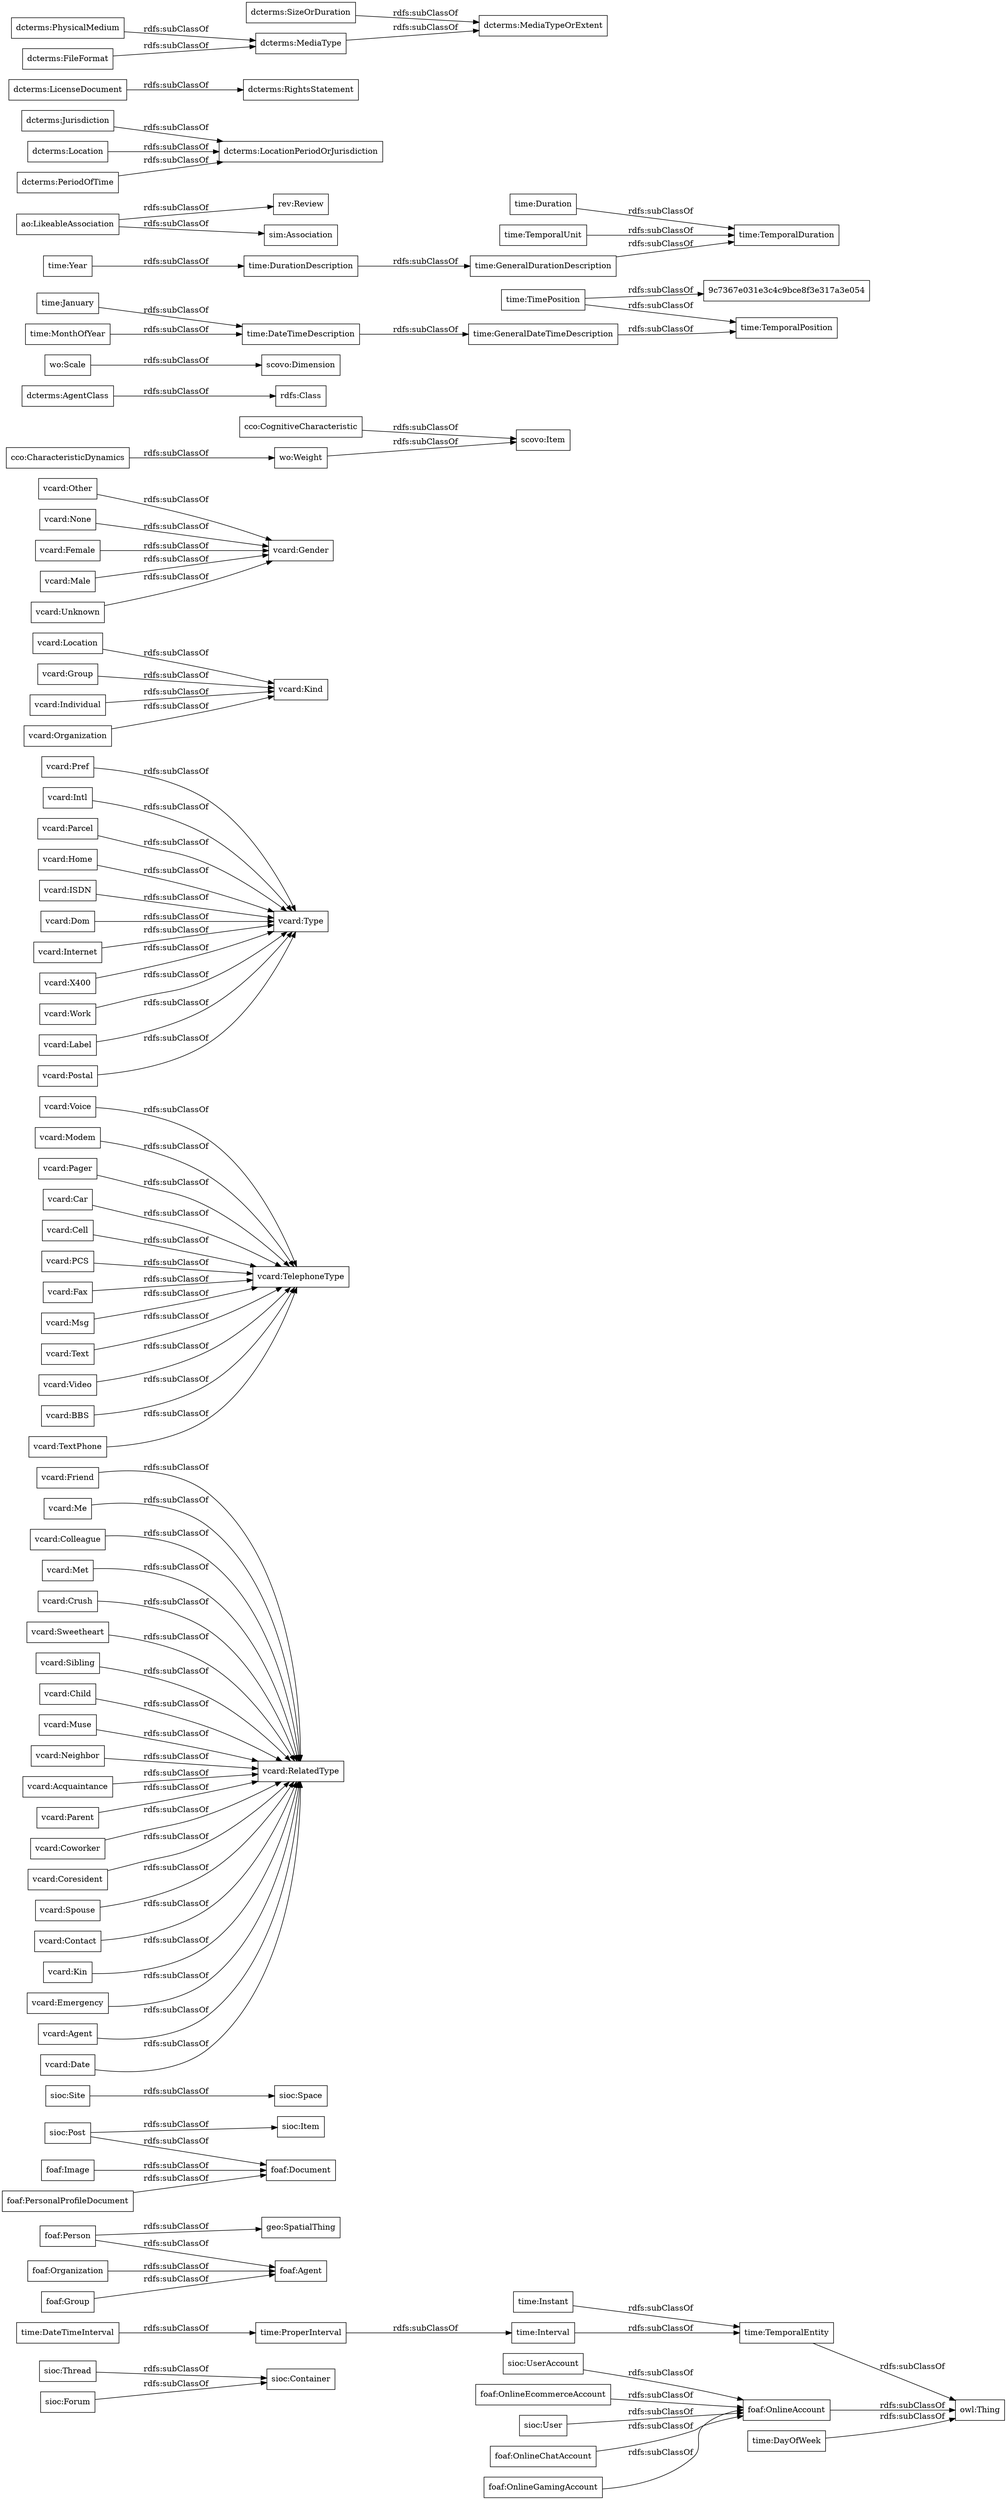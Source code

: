 digraph ar2dtool_diagram { 
rankdir=LR;
size="1000"
node [shape = rectangle, color="black"]; "sioc:Thread" "sioc:UserAccount" "foaf:Agent" "sioc:Post" "sioc:Item" "sioc:Space" "foaf:Document" "sioc:Site" "foaf:OnlineAccount" "sioc:Container" "sioc:Forum" "vcard:Friend" "vcard:Voice" "vcard:Me" "vcard:Colleague" "vcard:Modem" "vcard:Pref" "vcard:Met" "vcard:Pager" "vcard:Car" "vcard:Crush" "vcard:Cell" "vcard:Intl" "vcard:Parcel" "vcard:Kind" "vcard:Home" "vcard:ISDN" "vcard:Other" "vcard:Sweetheart" "vcard:Sibling" "vcard:Child" "vcard:Type" "vcard:Gender" "vcard:Dom" "vcard:PCS" "vcard:Fax" "vcard:Location" "vcard:Muse" "vcard:RelatedType" "vcard:Internet" "vcard:X400" "vcard:Neighbor" "vcard:None" "vcard:Acquaintance" "vcard:Parent" "vcard:TelephoneType" "vcard:Msg" "vcard:Female" "vcard:Work" "vcard:Text" "vcard:Label" "vcard:Coworker" "vcard:Male" "vcard:Group" "vcard:Coresident" "vcard:Unknown" "vcard:Postal" "vcard:Spouse" "vcard:Contact" "vcard:Kin" "vcard:Video" "vcard:BBS" "vcard:Emergency" "vcard:Agent" "vcard:Individual" "vcard:TextPhone" "vcard:Date" "vcard:Organization" "cco:CognitiveCharacteristic" "cco:CharacteristicDynamics" "foaf:Image" "rdfs:Class" "geo:SpatialThing" "foaf:Person" "foaf:OnlineChatAccount" "foaf:PersonalProfileDocument" "foaf:OnlineGamingAccount" "foaf:Organization" "foaf:Group" "foaf:OnlineEcommerceAccount" "scovo:Dimension" "scovo:Item" "wo:Weight" "wo:Scale" "time:GeneralDateTimeDescription" "time:DateTimeInterval" "time:DurationDescription" "time:TemporalDuration" "time:Duration" "time:GeneralDurationDescription" "time:January" "time:ProperInterval" "9c7367e031e3c4c9bce8f3e317a3e054" "time:TimePosition" "time:TemporalPosition" "time:Interval" "time:TemporalEntity" "time:Year" "time:MonthOfYear" "time:DateTimeDescription" "time:TemporalUnit" "time:Instant" "time:DayOfWeek" "ao:LikeableAssociation" ; /*classes style*/
	"time:DateTimeDescription" -> "time:GeneralDateTimeDescription" [ label = "rdfs:subClassOf" ];
	"dcterms:Jurisdiction" -> "dcterms:LocationPeriodOrJurisdiction" [ label = "rdfs:subClassOf" ];
	"vcard:Car" -> "vcard:TelephoneType" [ label = "rdfs:subClassOf" ];
	"sioc:Thread" -> "sioc:Container" [ label = "rdfs:subClassOf" ];
	"vcard:Individual" -> "vcard:Kind" [ label = "rdfs:subClassOf" ];
	"time:Instant" -> "time:TemporalEntity" [ label = "rdfs:subClassOf" ];
	"vcard:Unknown" -> "vcard:Gender" [ label = "rdfs:subClassOf" ];
	"wo:Scale" -> "scovo:Dimension" [ label = "rdfs:subClassOf" ];
	"vcard:TextPhone" -> "vcard:TelephoneType" [ label = "rdfs:subClassOf" ];
	"vcard:Spouse" -> "vcard:RelatedType" [ label = "rdfs:subClassOf" ];
	"foaf:Image" -> "foaf:Document" [ label = "rdfs:subClassOf" ];
	"vcard:Emergency" -> "vcard:RelatedType" [ label = "rdfs:subClassOf" ];
	"vcard:Modem" -> "vcard:TelephoneType" [ label = "rdfs:subClassOf" ];
	"vcard:Home" -> "vcard:Type" [ label = "rdfs:subClassOf" ];
	"time:ProperInterval" -> "time:Interval" [ label = "rdfs:subClassOf" ];
	"cco:CharacteristicDynamics" -> "wo:Weight" [ label = "rdfs:subClassOf" ];
	"vcard:Internet" -> "vcard:Type" [ label = "rdfs:subClassOf" ];
	"dcterms:LicenseDocument" -> "dcterms:RightsStatement" [ label = "rdfs:subClassOf" ];
	"foaf:OnlineEcommerceAccount" -> "foaf:OnlineAccount" [ label = "rdfs:subClassOf" ];
	"vcard:Parcel" -> "vcard:Type" [ label = "rdfs:subClassOf" ];
	"vcard:Voice" -> "vcard:TelephoneType" [ label = "rdfs:subClassOf" ];
	"time:MonthOfYear" -> "time:DateTimeDescription" [ label = "rdfs:subClassOf" ];
	"dcterms:AgentClass" -> "rdfs:Class" [ label = "rdfs:subClassOf" ];
	"vcard:Cell" -> "vcard:TelephoneType" [ label = "rdfs:subClassOf" ];
	"vcard:None" -> "vcard:Gender" [ label = "rdfs:subClassOf" ];
	"sioc:User" -> "foaf:OnlineAccount" [ label = "rdfs:subClassOf" ];
	"sioc:Post" -> "foaf:Document" [ label = "rdfs:subClassOf" ];
	"sioc:Post" -> "sioc:Item" [ label = "rdfs:subClassOf" ];
	"dcterms:SizeOrDuration" -> "dcterms:MediaTypeOrExtent" [ label = "rdfs:subClassOf" ];
	"vcard:Location" -> "vcard:Kind" [ label = "rdfs:subClassOf" ];
	"foaf:PersonalProfileDocument" -> "foaf:Document" [ label = "rdfs:subClassOf" ];
	"time:Duration" -> "time:TemporalDuration" [ label = "rdfs:subClassOf" ];
	"vcard:Postal" -> "vcard:Type" [ label = "rdfs:subClassOf" ];
	"vcard:Coresident" -> "vcard:RelatedType" [ label = "rdfs:subClassOf" ];
	"wo:Weight" -> "scovo:Item" [ label = "rdfs:subClassOf" ];
	"vcard:Video" -> "vcard:TelephoneType" [ label = "rdfs:subClassOf" ];
	"vcard:Neighbor" -> "vcard:RelatedType" [ label = "rdfs:subClassOf" ];
	"sioc:Site" -> "sioc:Space" [ label = "rdfs:subClassOf" ];
	"vcard:Msg" -> "vcard:TelephoneType" [ label = "rdfs:subClassOf" ];
	"vcard:Sweetheart" -> "vcard:RelatedType" [ label = "rdfs:subClassOf" ];
	"vcard:Pager" -> "vcard:TelephoneType" [ label = "rdfs:subClassOf" ];
	"vcard:Work" -> "vcard:Type" [ label = "rdfs:subClassOf" ];
	"vcard:Other" -> "vcard:Gender" [ label = "rdfs:subClassOf" ];
	"vcard:Agent" -> "vcard:RelatedType" [ label = "rdfs:subClassOf" ];
	"vcard:Met" -> "vcard:RelatedType" [ label = "rdfs:subClassOf" ];
	"vcard:Friend" -> "vcard:RelatedType" [ label = "rdfs:subClassOf" ];
	"dcterms:MediaType" -> "dcterms:MediaTypeOrExtent" [ label = "rdfs:subClassOf" ];
	"vcard:Dom" -> "vcard:Type" [ label = "rdfs:subClassOf" ];
	"foaf:Organization" -> "foaf:Agent" [ label = "rdfs:subClassOf" ];
	"vcard:BBS" -> "vcard:TelephoneType" [ label = "rdfs:subClassOf" ];
	"ao:LikeableAssociation" -> "rev:Review" [ label = "rdfs:subClassOf" ];
	"ao:LikeableAssociation" -> "sim:Association" [ label = "rdfs:subClassOf" ];
	"sioc:Forum" -> "sioc:Container" [ label = "rdfs:subClassOf" ];
	"foaf:OnlineChatAccount" -> "foaf:OnlineAccount" [ label = "rdfs:subClassOf" ];
	"time:TimePosition" -> "9c7367e031e3c4c9bce8f3e317a3e054" [ label = "rdfs:subClassOf" ];
	"time:TimePosition" -> "time:TemporalPosition" [ label = "rdfs:subClassOf" ];
	"vcard:PCS" -> "vcard:TelephoneType" [ label = "rdfs:subClassOf" ];
	"vcard:Organization" -> "vcard:Kind" [ label = "rdfs:subClassOf" ];
	"time:TemporalEntity" -> "owl:Thing" [ label = "rdfs:subClassOf" ];
	"vcard:Colleague" -> "vcard:RelatedType" [ label = "rdfs:subClassOf" ];
	"vcard:Label" -> "vcard:Type" [ label = "rdfs:subClassOf" ];
	"vcard:Contact" -> "vcard:RelatedType" [ label = "rdfs:subClassOf" ];
	"vcard:Sibling" -> "vcard:RelatedType" [ label = "rdfs:subClassOf" ];
	"vcard:Acquaintance" -> "vcard:RelatedType" [ label = "rdfs:subClassOf" ];
	"foaf:OnlineAccount" -> "owl:Thing" [ label = "rdfs:subClassOf" ];
	"time:GeneralDurationDescription" -> "time:TemporalDuration" [ label = "rdfs:subClassOf" ];
	"vcard:Me" -> "vcard:RelatedType" [ label = "rdfs:subClassOf" ];
	"vcard:Parent" -> "vcard:RelatedType" [ label = "rdfs:subClassOf" ];
	"vcard:ISDN" -> "vcard:Type" [ label = "rdfs:subClassOf" ];
	"vcard:Group" -> "vcard:Kind" [ label = "rdfs:subClassOf" ];
	"foaf:OnlineGamingAccount" -> "foaf:OnlineAccount" [ label = "rdfs:subClassOf" ];
	"vcard:X400" -> "vcard:Type" [ label = "rdfs:subClassOf" ];
	"vcard:Crush" -> "vcard:RelatedType" [ label = "rdfs:subClassOf" ];
	"time:DateTimeInterval" -> "time:ProperInterval" [ label = "rdfs:subClassOf" ];
	"time:Interval" -> "time:TemporalEntity" [ label = "rdfs:subClassOf" ];
	"time:GeneralDateTimeDescription" -> "time:TemporalPosition" [ label = "rdfs:subClassOf" ];
	"foaf:Person" -> "geo:SpatialThing" [ label = "rdfs:subClassOf" ];
	"foaf:Person" -> "foaf:Agent" [ label = "rdfs:subClassOf" ];
	"time:January" -> "time:DateTimeDescription" [ label = "rdfs:subClassOf" ];
	"vcard:Kin" -> "vcard:RelatedType" [ label = "rdfs:subClassOf" ];
	"dcterms:Location" -> "dcterms:LocationPeriodOrJurisdiction" [ label = "rdfs:subClassOf" ];
	"sioc:UserAccount" -> "foaf:OnlineAccount" [ label = "rdfs:subClassOf" ];
	"vcard:Text" -> "vcard:TelephoneType" [ label = "rdfs:subClassOf" ];
	"vcard:Male" -> "vcard:Gender" [ label = "rdfs:subClassOf" ];
	"vcard:Coworker" -> "vcard:RelatedType" [ label = "rdfs:subClassOf" ];
	"time:DayOfWeek" -> "owl:Thing" [ label = "rdfs:subClassOf" ];
	"dcterms:PeriodOfTime" -> "dcterms:LocationPeriodOrJurisdiction" [ label = "rdfs:subClassOf" ];
	"vcard:Fax" -> "vcard:TelephoneType" [ label = "rdfs:subClassOf" ];
	"time:Year" -> "time:DurationDescription" [ label = "rdfs:subClassOf" ];
	"vcard:Child" -> "vcard:RelatedType" [ label = "rdfs:subClassOf" ];
	"time:DurationDescription" -> "time:GeneralDurationDescription" [ label = "rdfs:subClassOf" ];
	"foaf:Group" -> "foaf:Agent" [ label = "rdfs:subClassOf" ];
	"vcard:Pref" -> "vcard:Type" [ label = "rdfs:subClassOf" ];
	"time:TemporalUnit" -> "time:TemporalDuration" [ label = "rdfs:subClassOf" ];
	"vcard:Female" -> "vcard:Gender" [ label = "rdfs:subClassOf" ];
	"dcterms:PhysicalMedium" -> "dcterms:MediaType" [ label = "rdfs:subClassOf" ];
	"vcard:Muse" -> "vcard:RelatedType" [ label = "rdfs:subClassOf" ];
	"vcard:Date" -> "vcard:RelatedType" [ label = "rdfs:subClassOf" ];
	"vcard:Intl" -> "vcard:Type" [ label = "rdfs:subClassOf" ];
	"dcterms:FileFormat" -> "dcterms:MediaType" [ label = "rdfs:subClassOf" ];
	"cco:CognitiveCharacteristic" -> "scovo:Item" [ label = "rdfs:subClassOf" ];

}
